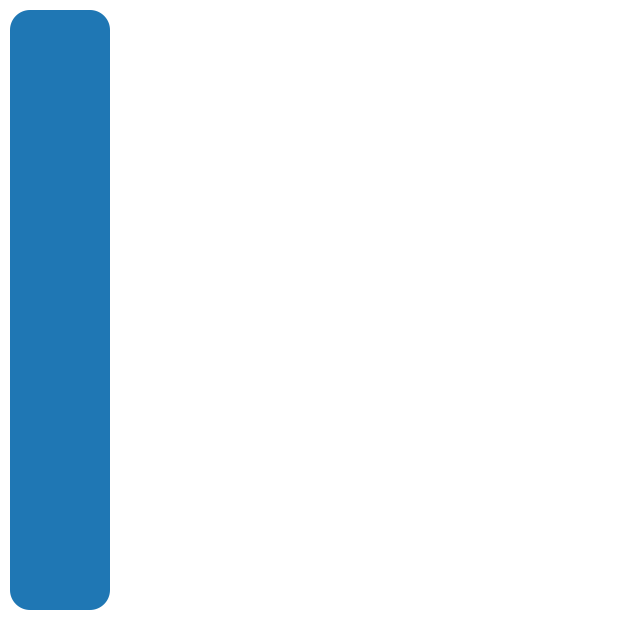{
  "$schema": "https://vega.github.io/schema/vega/v5.json",
  "width": 300,
  "height": 300,
  "padding": 5,
  "marks": [
    {
      "type": "rect",
      "encode": {
        "update": {
          "x": { "value": 0 },
          "y": { "value": 0 },
          "width": { "value": 50 },
          "height": { "signal": "height" },
          "fill": { "value": "#1f77b4" },
          "cornerRadius": { "value": 10 }
        }
      }
    },
    {
      "type": "rect",
      "encode": {
        "update": {
          "x": { "value": 60 },
          "y": { "value": 0 },
          "width": { "value": 50 },
          "height": { "signal": "height" },
          "fill": { "value": "#1f77b4" },
          "cornerRadius": { "value": { "top": 10 } }
        }
      }
    },
    {
      "type": "rect",
      "encode": {
        "update": {
          "x": { "value": 120 },
          "y": { "value": 0 },
          "width": { "value": 50 },
          "height": { "signal": "height" },
          "fill": { "value": "#1f77b4" },
          "cornerRadius": { "value": { "top": 100, "bottom": 10 } }
        }
      }
    },
    {
      "type": "rect",
      "encode": {
        "update": {
          "x": { "value": 180 },
          "y": { "value": 0 },
          "width": { "value": 100 },
          "height": { "signal": "height" },
          "fill": { "value": "#1f77b4" },
          "cornerRadius": { "value": { "topLeft": 10, "topRight": 20, "bottomLeft": 40, "bottomRight": 30 } }
        }
      }
    }
  ]
}
